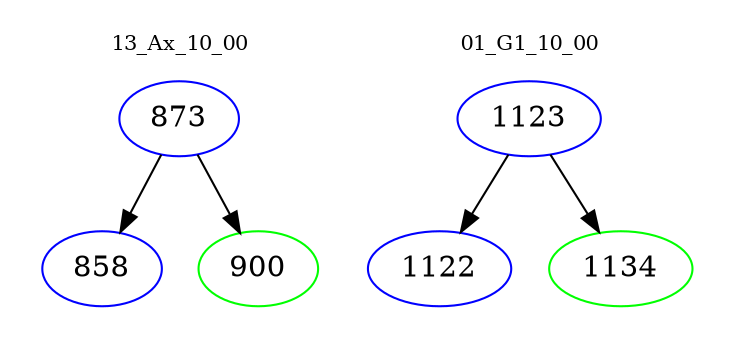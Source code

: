 digraph{
subgraph cluster_0 {
color = white
label = "13_Ax_10_00";
fontsize=10;
T0_873 [label="873", color="blue"]
T0_873 -> T0_858 [color="black"]
T0_858 [label="858", color="blue"]
T0_873 -> T0_900 [color="black"]
T0_900 [label="900", color="green"]
}
subgraph cluster_1 {
color = white
label = "01_G1_10_00";
fontsize=10;
T1_1123 [label="1123", color="blue"]
T1_1123 -> T1_1122 [color="black"]
T1_1122 [label="1122", color="blue"]
T1_1123 -> T1_1134 [color="black"]
T1_1134 [label="1134", color="green"]
}
}
